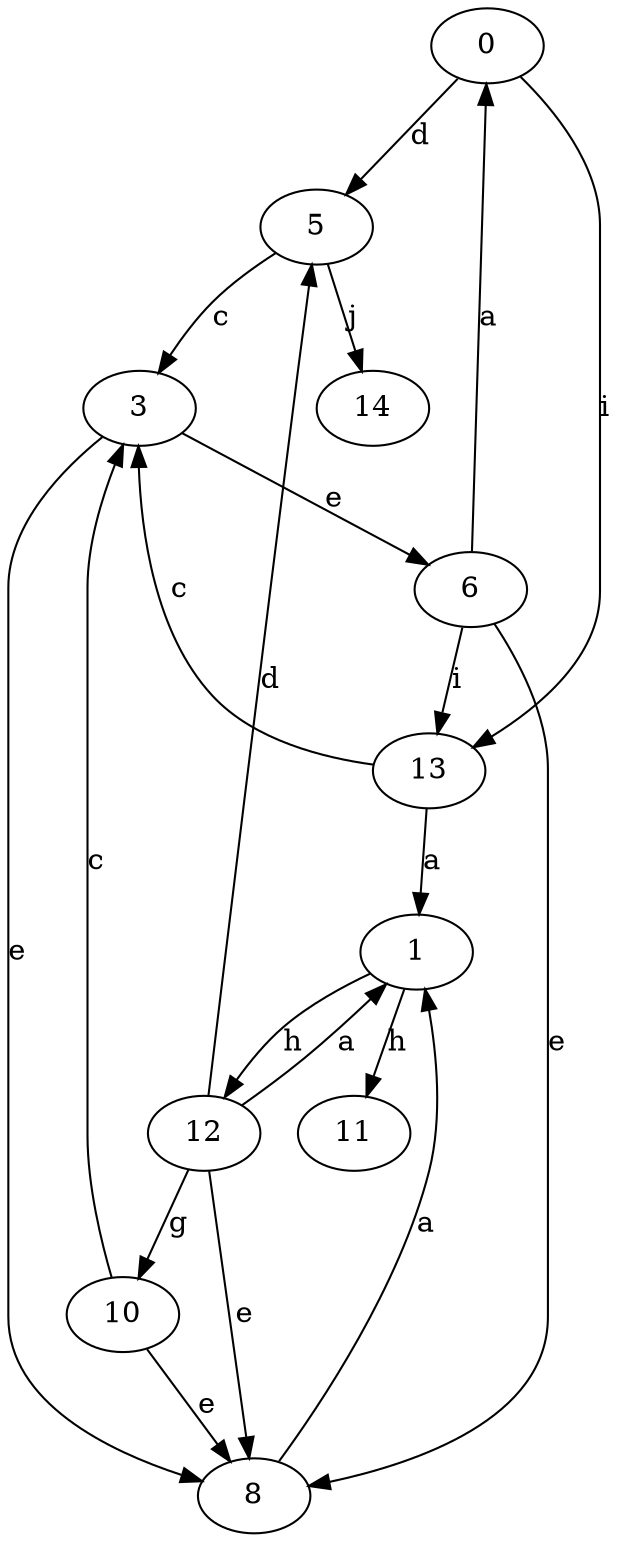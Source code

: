 strict digraph  {
0;
1;
3;
5;
6;
8;
10;
11;
12;
13;
14;
0 -> 5  [label=d];
0 -> 13  [label=i];
1 -> 11  [label=h];
1 -> 12  [label=h];
3 -> 6  [label=e];
3 -> 8  [label=e];
5 -> 3  [label=c];
5 -> 14  [label=j];
6 -> 0  [label=a];
6 -> 8  [label=e];
6 -> 13  [label=i];
8 -> 1  [label=a];
10 -> 3  [label=c];
10 -> 8  [label=e];
12 -> 1  [label=a];
12 -> 5  [label=d];
12 -> 8  [label=e];
12 -> 10  [label=g];
13 -> 1  [label=a];
13 -> 3  [label=c];
}
